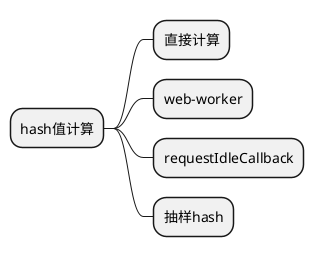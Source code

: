 @startmindmap 优化文件hash值计算

* hash值计算
** 直接计算
** web-worker
** requestIdleCallback
** 抽样hash
@endmindmap
